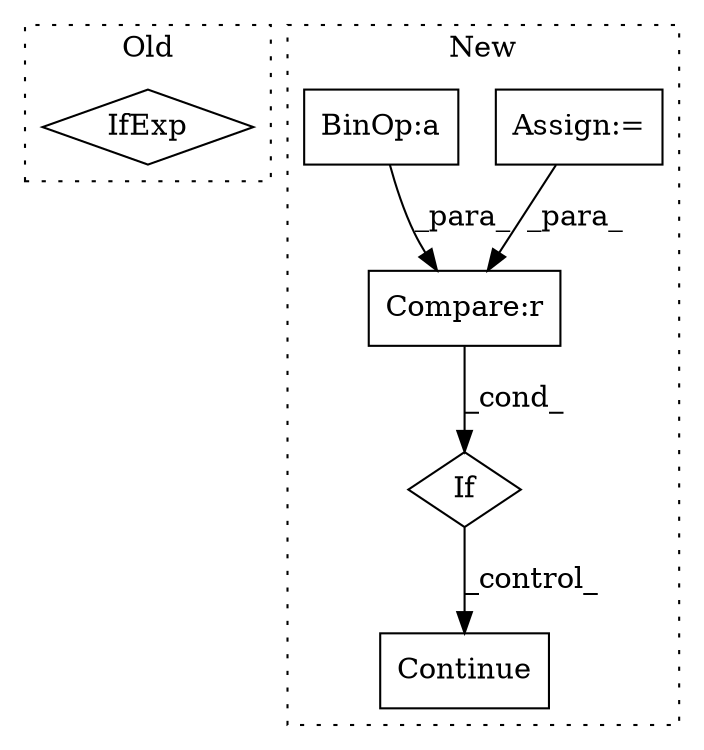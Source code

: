 digraph G {
subgraph cluster0 {
1 [label="IfExp" a="51" s="3551,3561" l="4,6" shape="diamond"];
label = "Old";
style="dotted";
}
subgraph cluster1 {
2 [label="Continue" a="43" s="3881" l="8" shape="box"];
3 [label="If" a="96" s="3728" l="3" shape="diamond"];
4 [label="Compare:r" a="40" s="3742" l="55" shape="box"];
5 [label="Assign:=" a="68" s="3688" l="3" shape="box"];
6 [label="BinOp:a" a="82" s="3772" l="3" shape="box"];
label = "New";
style="dotted";
}
3 -> 2 [label="_control_"];
4 -> 3 [label="_cond_"];
5 -> 4 [label="_para_"];
6 -> 4 [label="_para_"];
}